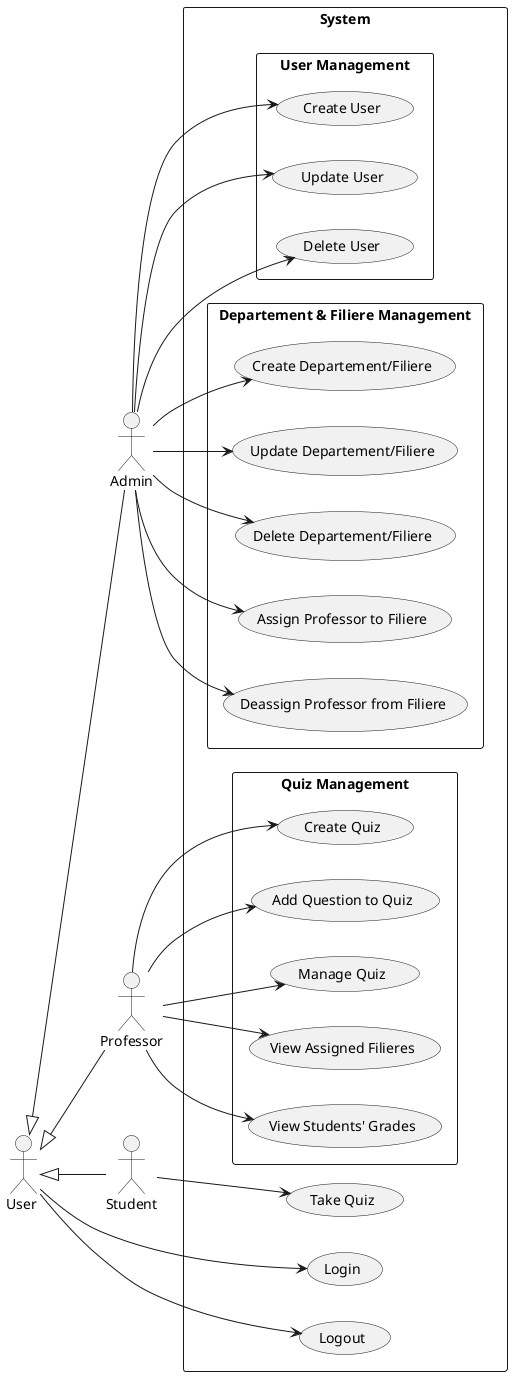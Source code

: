@startuml

left to right direction
skinparam packageStyle rectangle


actor "User " as User
actor "Admin" as Admin
actor "Professor" as Prof
actor "Student" as Std

rectangle System {

  usecase "Login" as UC1
  usecase "Logout" as UC2

  package "User Management" {
    usecase "Create User" as UC3
    usecase "Update User" as UC4
    usecase "Delete User" as UC5
  }

  package "Departement & Filiere Management" {
    usecase "Create Departement/Filiere" as UC6
    usecase "Update Departement/Filiere" as UC7
    usecase "Delete Departement/Filiere" as UC8
    usecase "Assign Professor to Filiere" as UC9
    usecase "Deassign Professor from Filiere" as UC10
  }

  package "Quiz Management" {
    usecase "Create Quiz" as UC11
    usecase "Add Question to Quiz" as UC12
    usecase "Manage Quiz" as UC13
    usecase "View Assigned Filieres" as UC14
    usecase "View Students' Grades" as UC15
  }

  usecase "Take Quiz" as UC16

  User <|-- Admin
  User <|-- Prof
  User <|-- Std
}

User --> UC1
User --> UC2

Admin --> UC3
Admin --> UC4
Admin --> UC5
Admin --> UC6
Admin --> UC7
Admin --> UC8
Admin --> UC9
Admin --> UC10

Prof --> UC11
Prof --> UC12
Prof --> UC13
Prof --> UC14
Prof --> UC15

Std --> UC16

@enduml
